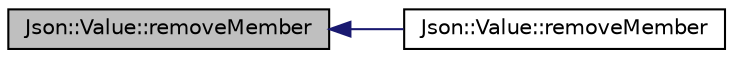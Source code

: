 digraph "Json::Value::removeMember"
{
  edge [fontname="Helvetica",fontsize="10",labelfontname="Helvetica",labelfontsize="10"];
  node [fontname="Helvetica",fontsize="10",shape=record];
  rankdir="LR";
  Node1 [label="Json::Value::removeMember",height=0.2,width=0.4,color="black", fillcolor="grey75", style="filled", fontcolor="black"];
  Node1 -> Node2 [dir="back",color="midnightblue",fontsize="10",style="solid",fontname="Helvetica"];
  Node2 [label="Json::Value::removeMember",height=0.2,width=0.4,color="black", fillcolor="white", style="filled",URL="$class_json_1_1_value.html#a3c94357301ebd610ec7f4d9e0f80fcff",tooltip="Same as removeMember(const char*) "];
}
